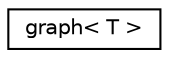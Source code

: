 digraph "Graphical Class Hierarchy"
{
 // LATEX_PDF_SIZE
  edge [fontname="Helvetica",fontsize="10",labelfontname="Helvetica",labelfontsize="10"];
  node [fontname="Helvetica",fontsize="10",shape=record];
  rankdir="LR";
  Node0 [label="graph\< T \>",height=0.2,width=0.4,color="black", fillcolor="white", style="filled",URL="$structgraph.html",tooltip="Template class consisted graph data and some functions to work with."];
}
